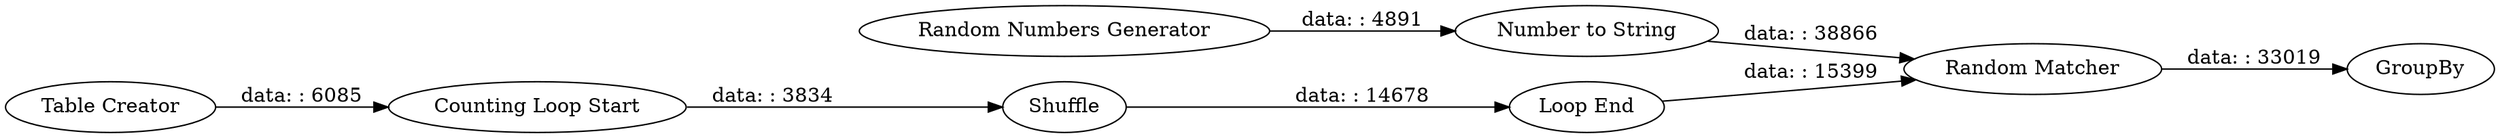 digraph {
	"-1998605036800426573_5" [label="Counting Loop Start"]
	"-1998605036800426573_6" [label="Loop End"]
	"-1998605036800426573_3" [label="Random Matcher"]
	"-1998605036800426573_1" [label="Table Creator"]
	"-1998605036800426573_2" [label="Random Numbers Generator"]
	"-1998605036800426573_4" [label="Number to String"]
	"-1998605036800426573_7" [label=GroupBy]
	"-1998605036800426573_8" [label=Shuffle]
	"-1998605036800426573_4" -> "-1998605036800426573_3" [label="data: : 38866"]
	"-1998605036800426573_3" -> "-1998605036800426573_7" [label="data: : 33019"]
	"-1998605036800426573_6" -> "-1998605036800426573_3" [label="data: : 15399"]
	"-1998605036800426573_2" -> "-1998605036800426573_4" [label="data: : 4891"]
	"-1998605036800426573_8" -> "-1998605036800426573_6" [label="data: : 14678"]
	"-1998605036800426573_1" -> "-1998605036800426573_5" [label="data: : 6085"]
	"-1998605036800426573_5" -> "-1998605036800426573_8" [label="data: : 3834"]
	rankdir=LR
}

